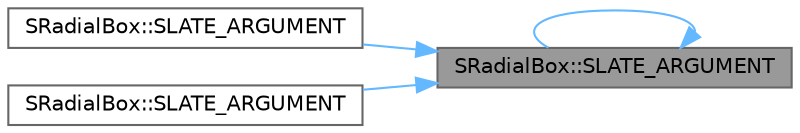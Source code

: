 digraph "SRadialBox::SLATE_ARGUMENT"
{
 // INTERACTIVE_SVG=YES
 // LATEX_PDF_SIZE
  bgcolor="transparent";
  edge [fontname=Helvetica,fontsize=10,labelfontname=Helvetica,labelfontsize=10];
  node [fontname=Helvetica,fontsize=10,shape=box,height=0.2,width=0.4];
  rankdir="RL";
  Node1 [id="Node000001",label="SRadialBox::SLATE_ARGUMENT",height=0.2,width=0.4,color="gray40", fillcolor="grey60", style="filled", fontcolor="black",tooltip="if true, the PreferredWidth will always match the room available to the SRadialBox"];
  Node1 -> Node2 [id="edge1_Node000001_Node000002",dir="back",color="steelblue1",style="solid",tooltip=" "];
  Node2 [id="Node000002",label="SRadialBox::SLATE_ARGUMENT",height=0.2,width=0.4,color="grey40", fillcolor="white", style="filled",URL="$d4/d67/classSRadialBox.html#a1df2d79630369fe22f68c3122a527146",tooltip="Ignore AngleBetweenItems and distribute items evenly inside the whole circle."];
  Node1 -> Node1 [id="edge2_Node000001_Node000001",dir="back",color="steelblue1",style="solid",tooltip=" "];
  Node1 -> Node3 [id="edge3_Node000001_Node000003",dir="back",color="steelblue1",style="solid",tooltip=" "];
  Node3 [id="Node000003",label="SRadialBox::SLATE_ARGUMENT",height=0.2,width=0.4,color="grey40", fillcolor="white", style="filled",URL="$d4/d67/classSRadialBox.html#af0c8e96fce890159407f48825a459c60",tooltip="If we need a section of a radial (for example half-a-radial) we can define a central angle < 360 (180..."];
}
